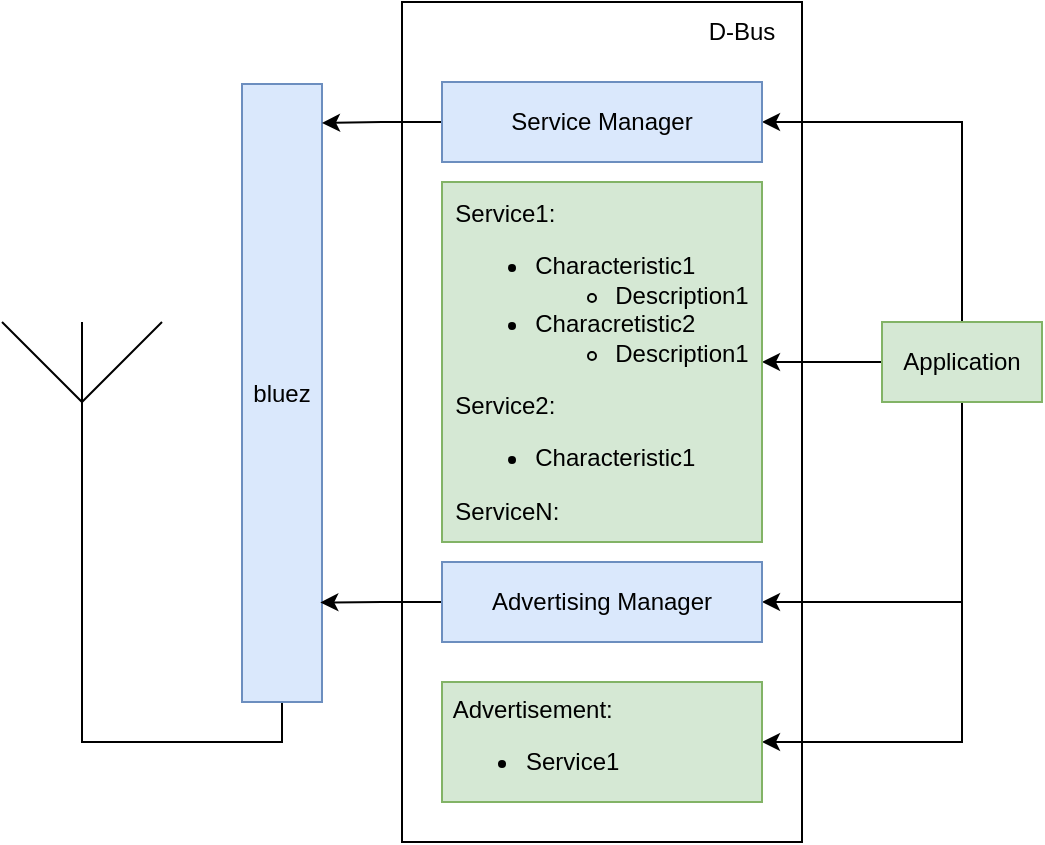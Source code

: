 <mxfile version="20.8.10" type="device"><diagram name="Page-1" id="P8aIDzjNgsPgOn59Su4T"><mxGraphModel dx="795" dy="518" grid="1" gridSize="10" guides="1" tooltips="1" connect="1" arrows="1" fold="1" page="1" pageScale="1" pageWidth="827" pageHeight="1169" math="0" shadow="0"><root><mxCell id="0"/><mxCell id="1" parent="0"/><mxCell id="YiChF1oRioDijx9rOwFZ-16" style="edgeStyle=orthogonalEdgeStyle;rounded=0;orthogonalLoop=1;jettySize=auto;html=1;entryX=0.5;entryY=1;entryDx=0;entryDy=0;exitX=0.5;exitY=1;exitDx=0;exitDy=0;entryPerimeter=0;endArrow=none;endFill=0;" edge="1" parent="1" source="YiChF1oRioDijx9rOwFZ-1" target="YiChF1oRioDijx9rOwFZ-17"><mxGeometry relative="1" as="geometry"><mxPoint x="350" y="256" as="targetPoint"/></mxGeometry></mxCell><mxCell id="YiChF1oRioDijx9rOwFZ-1" value="bluez" style="rounded=0;whiteSpace=wrap;html=1;fillColor=#dae8fc;strokeColor=#6c8ebf;" vertex="1" parent="1"><mxGeometry x="400" y="201" width="40" height="309" as="geometry"/></mxCell><mxCell id="YiChF1oRioDijx9rOwFZ-2" value="" style="rounded=0;whiteSpace=wrap;html=1;" vertex="1" parent="1"><mxGeometry x="480" y="160" width="200" height="420" as="geometry"/></mxCell><mxCell id="YiChF1oRioDijx9rOwFZ-3" value="D-Bus" style="text;html=1;strokeColor=none;fillColor=none;align=center;verticalAlign=middle;whiteSpace=wrap;rounded=0;" vertex="1" parent="1"><mxGeometry x="620" y="160" width="60" height="30" as="geometry"/></mxCell><mxCell id="YiChF1oRioDijx9rOwFZ-11" style="edgeStyle=orthogonalEdgeStyle;rounded=0;orthogonalLoop=1;jettySize=auto;html=1;entryX=1;entryY=0.5;entryDx=0;entryDy=0;" edge="1" parent="1" source="YiChF1oRioDijx9rOwFZ-4" target="YiChF1oRioDijx9rOwFZ-9"><mxGeometry relative="1" as="geometry"><mxPoint x="660" y="302.5" as="targetPoint"/></mxGeometry></mxCell><mxCell id="YiChF1oRioDijx9rOwFZ-12" style="edgeStyle=orthogonalEdgeStyle;rounded=0;orthogonalLoop=1;jettySize=auto;html=1;entryX=1;entryY=0.5;entryDx=0;entryDy=0;exitX=0.5;exitY=1;exitDx=0;exitDy=0;" edge="1" parent="1" source="YiChF1oRioDijx9rOwFZ-4" target="YiChF1oRioDijx9rOwFZ-6"><mxGeometry relative="1" as="geometry"/></mxCell><mxCell id="YiChF1oRioDijx9rOwFZ-13" style="edgeStyle=orthogonalEdgeStyle;rounded=0;orthogonalLoop=1;jettySize=auto;html=1;entryX=1;entryY=0.5;entryDx=0;entryDy=0;exitX=0.5;exitY=0;exitDx=0;exitDy=0;" edge="1" parent="1" source="YiChF1oRioDijx9rOwFZ-4" target="YiChF1oRioDijx9rOwFZ-5"><mxGeometry relative="1" as="geometry"/></mxCell><mxCell id="YiChF1oRioDijx9rOwFZ-19" style="edgeStyle=orthogonalEdgeStyle;rounded=0;orthogonalLoop=1;jettySize=auto;html=1;entryX=1;entryY=0.5;entryDx=0;entryDy=0;exitX=0.5;exitY=1;exitDx=0;exitDy=0;" edge="1" parent="1" source="YiChF1oRioDijx9rOwFZ-4" target="YiChF1oRioDijx9rOwFZ-18"><mxGeometry relative="1" as="geometry"/></mxCell><mxCell id="YiChF1oRioDijx9rOwFZ-4" value="Application" style="rounded=0;whiteSpace=wrap;html=1;fillColor=#d5e8d4;strokeColor=#82b366;" vertex="1" parent="1"><mxGeometry x="720" y="320" width="80" height="40" as="geometry"/></mxCell><mxCell id="YiChF1oRioDijx9rOwFZ-7" style="edgeStyle=orthogonalEdgeStyle;rounded=0;orthogonalLoop=1;jettySize=auto;html=1;entryX=1;entryY=0.063;entryDx=0;entryDy=0;entryPerimeter=0;" edge="1" parent="1" source="YiChF1oRioDijx9rOwFZ-5" target="YiChF1oRioDijx9rOwFZ-1"><mxGeometry relative="1" as="geometry"/></mxCell><mxCell id="YiChF1oRioDijx9rOwFZ-5" value="Service Manager" style="rounded=0;whiteSpace=wrap;html=1;fillColor=#dae8fc;strokeColor=#6c8ebf;" vertex="1" parent="1"><mxGeometry x="500" y="200" width="160" height="40" as="geometry"/></mxCell><mxCell id="YiChF1oRioDijx9rOwFZ-8" style="edgeStyle=orthogonalEdgeStyle;rounded=0;orthogonalLoop=1;jettySize=auto;html=1;entryX=0.979;entryY=0.839;entryDx=0;entryDy=0;entryPerimeter=0;" edge="1" parent="1" source="YiChF1oRioDijx9rOwFZ-6" target="YiChF1oRioDijx9rOwFZ-1"><mxGeometry relative="1" as="geometry"/></mxCell><mxCell id="YiChF1oRioDijx9rOwFZ-6" value="Advertising Manager" style="rounded=0;whiteSpace=wrap;html=1;fillColor=#dae8fc;strokeColor=#6c8ebf;" vertex="1" parent="1"><mxGeometry x="500" y="440" width="160" height="40" as="geometry"/></mxCell><mxCell id="YiChF1oRioDijx9rOwFZ-9" value="&lt;div style=&quot;border-color: var(--border-color); text-align: left;&quot;&gt;Service1:&lt;/div&gt;&lt;div style=&quot;border-color: var(--border-color); text-align: left;&quot;&gt;&lt;ul style=&quot;border-color: var(--border-color);&quot;&gt;&lt;li style=&quot;border-color: var(--border-color);&quot;&gt;Characteristic1&lt;/li&gt;&lt;ul style=&quot;border-color: var(--border-color);&quot;&gt;&lt;li style=&quot;border-color: var(--border-color);&quot;&gt;Description1&lt;/li&gt;&lt;/ul&gt;&lt;li style=&quot;border-color: var(--border-color);&quot;&gt;Characretistic2&lt;/li&gt;&lt;ul style=&quot;border-color: var(--border-color);&quot;&gt;&lt;li style=&quot;border-color: var(--border-color);&quot;&gt;Description1&lt;/li&gt;&lt;/ul&gt;&lt;/ul&gt;&lt;/div&gt;&lt;div style=&quot;border-color: var(--border-color); text-align: left;&quot;&gt;Service2:&lt;/div&gt;&lt;div style=&quot;border-color: var(--border-color); text-align: left;&quot;&gt;&lt;ul style=&quot;border-color: var(--border-color);&quot;&gt;&lt;li style=&quot;border-color: var(--border-color);&quot;&gt;Characteristic1&lt;/li&gt;&lt;/ul&gt;&lt;/div&gt;&lt;div style=&quot;border-color: var(--border-color); text-align: left;&quot;&gt;ServiceN:&lt;/div&gt;" style="rounded=0;whiteSpace=wrap;html=1;fillColor=#d5e8d4;strokeColor=#82b366;" vertex="1" parent="1"><mxGeometry x="500" y="250" width="160" height="180" as="geometry"/></mxCell><mxCell id="YiChF1oRioDijx9rOwFZ-17" value="" style="verticalLabelPosition=bottom;shadow=0;dashed=0;align=center;html=1;verticalAlign=top;shape=mxgraph.electrical.radio.aerial_-_antenna_1;" vertex="1" parent="1"><mxGeometry x="280" y="320" width="80" height="100" as="geometry"/></mxCell><mxCell id="YiChF1oRioDijx9rOwFZ-18" value="&lt;div style=&quot;&quot;&gt;&lt;div style=&quot;text-align: left;&quot;&gt;&lt;br&gt;&lt;/div&gt;&lt;/div&gt;" style="rounded=0;whiteSpace=wrap;html=1;fillColor=#d5e8d4;strokeColor=#82b366;" vertex="1" parent="1"><mxGeometry x="500" y="500" width="160" height="60" as="geometry"/></mxCell><mxCell id="YiChF1oRioDijx9rOwFZ-20" value="&lt;div style=&quot;border-color: var(--border-color); caret-color: rgb(0, 0, 0); color: rgb(0, 0, 0); font-family: Helvetica; font-size: 12px; font-style: normal; font-variant-caps: normal; font-weight: 400; letter-spacing: normal; text-indent: 0px; text-transform: none; word-spacing: 0px; -webkit-text-stroke-width: 0px; text-decoration: none; text-align: left;&quot;&gt;&amp;nbsp;Advertisement:&lt;/div&gt;&lt;div style=&quot;border-color: var(--border-color); caret-color: rgb(0, 0, 0); color: rgb(0, 0, 0); font-family: Helvetica; font-size: 12px; font-style: normal; font-variant-caps: normal; font-weight: 400; letter-spacing: normal; text-align: center; text-indent: 0px; text-transform: none; word-spacing: 0px; -webkit-text-stroke-width: 0px; text-decoration: none;&quot;&gt;&lt;ul style=&quot;border-color: var(--border-color);&quot;&gt;&lt;li style=&quot;border-color: var(--border-color); text-align: left;&quot;&gt;Service1&lt;/li&gt;&lt;/ul&gt;&lt;/div&gt;" style="text;whiteSpace=wrap;html=1;" vertex="1" parent="1"><mxGeometry x="500" y="500" width="160" height="60" as="geometry"/></mxCell></root></mxGraphModel></diagram></mxfile>